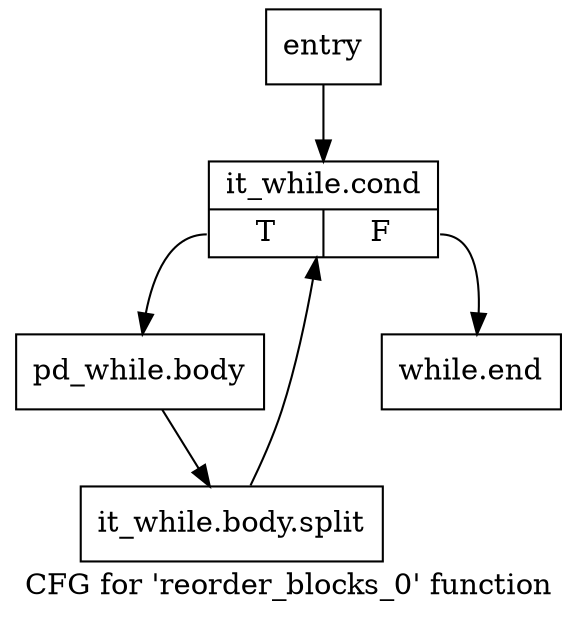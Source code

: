 digraph "CFG for 'reorder_blocks_0' function" {
	label="CFG for 'reorder_blocks_0' function";

	Node0x4d01f50 [shape=record,label="{entry}"];
	Node0x4d01f50 -> Node0x4d01fa0;
	Node0x4d01fa0 [shape=record,label="{it_while.cond|{<s0>T|<s1>F}}"];
	Node0x4d01fa0:s0 -> Node0x4d01ff0;
	Node0x4d01fa0:s1 -> Node0x4d02040;
	Node0x4d01ff0 [shape=record,label="{pd_while.body}"];
	Node0x4d01ff0 -> Node0xdb039b0;
	Node0xdb039b0 [shape=record,label="{it_while.body.split}"];
	Node0xdb039b0 -> Node0x4d01fa0;
	Node0x4d02040 [shape=record,label="{while.end}"];
}
